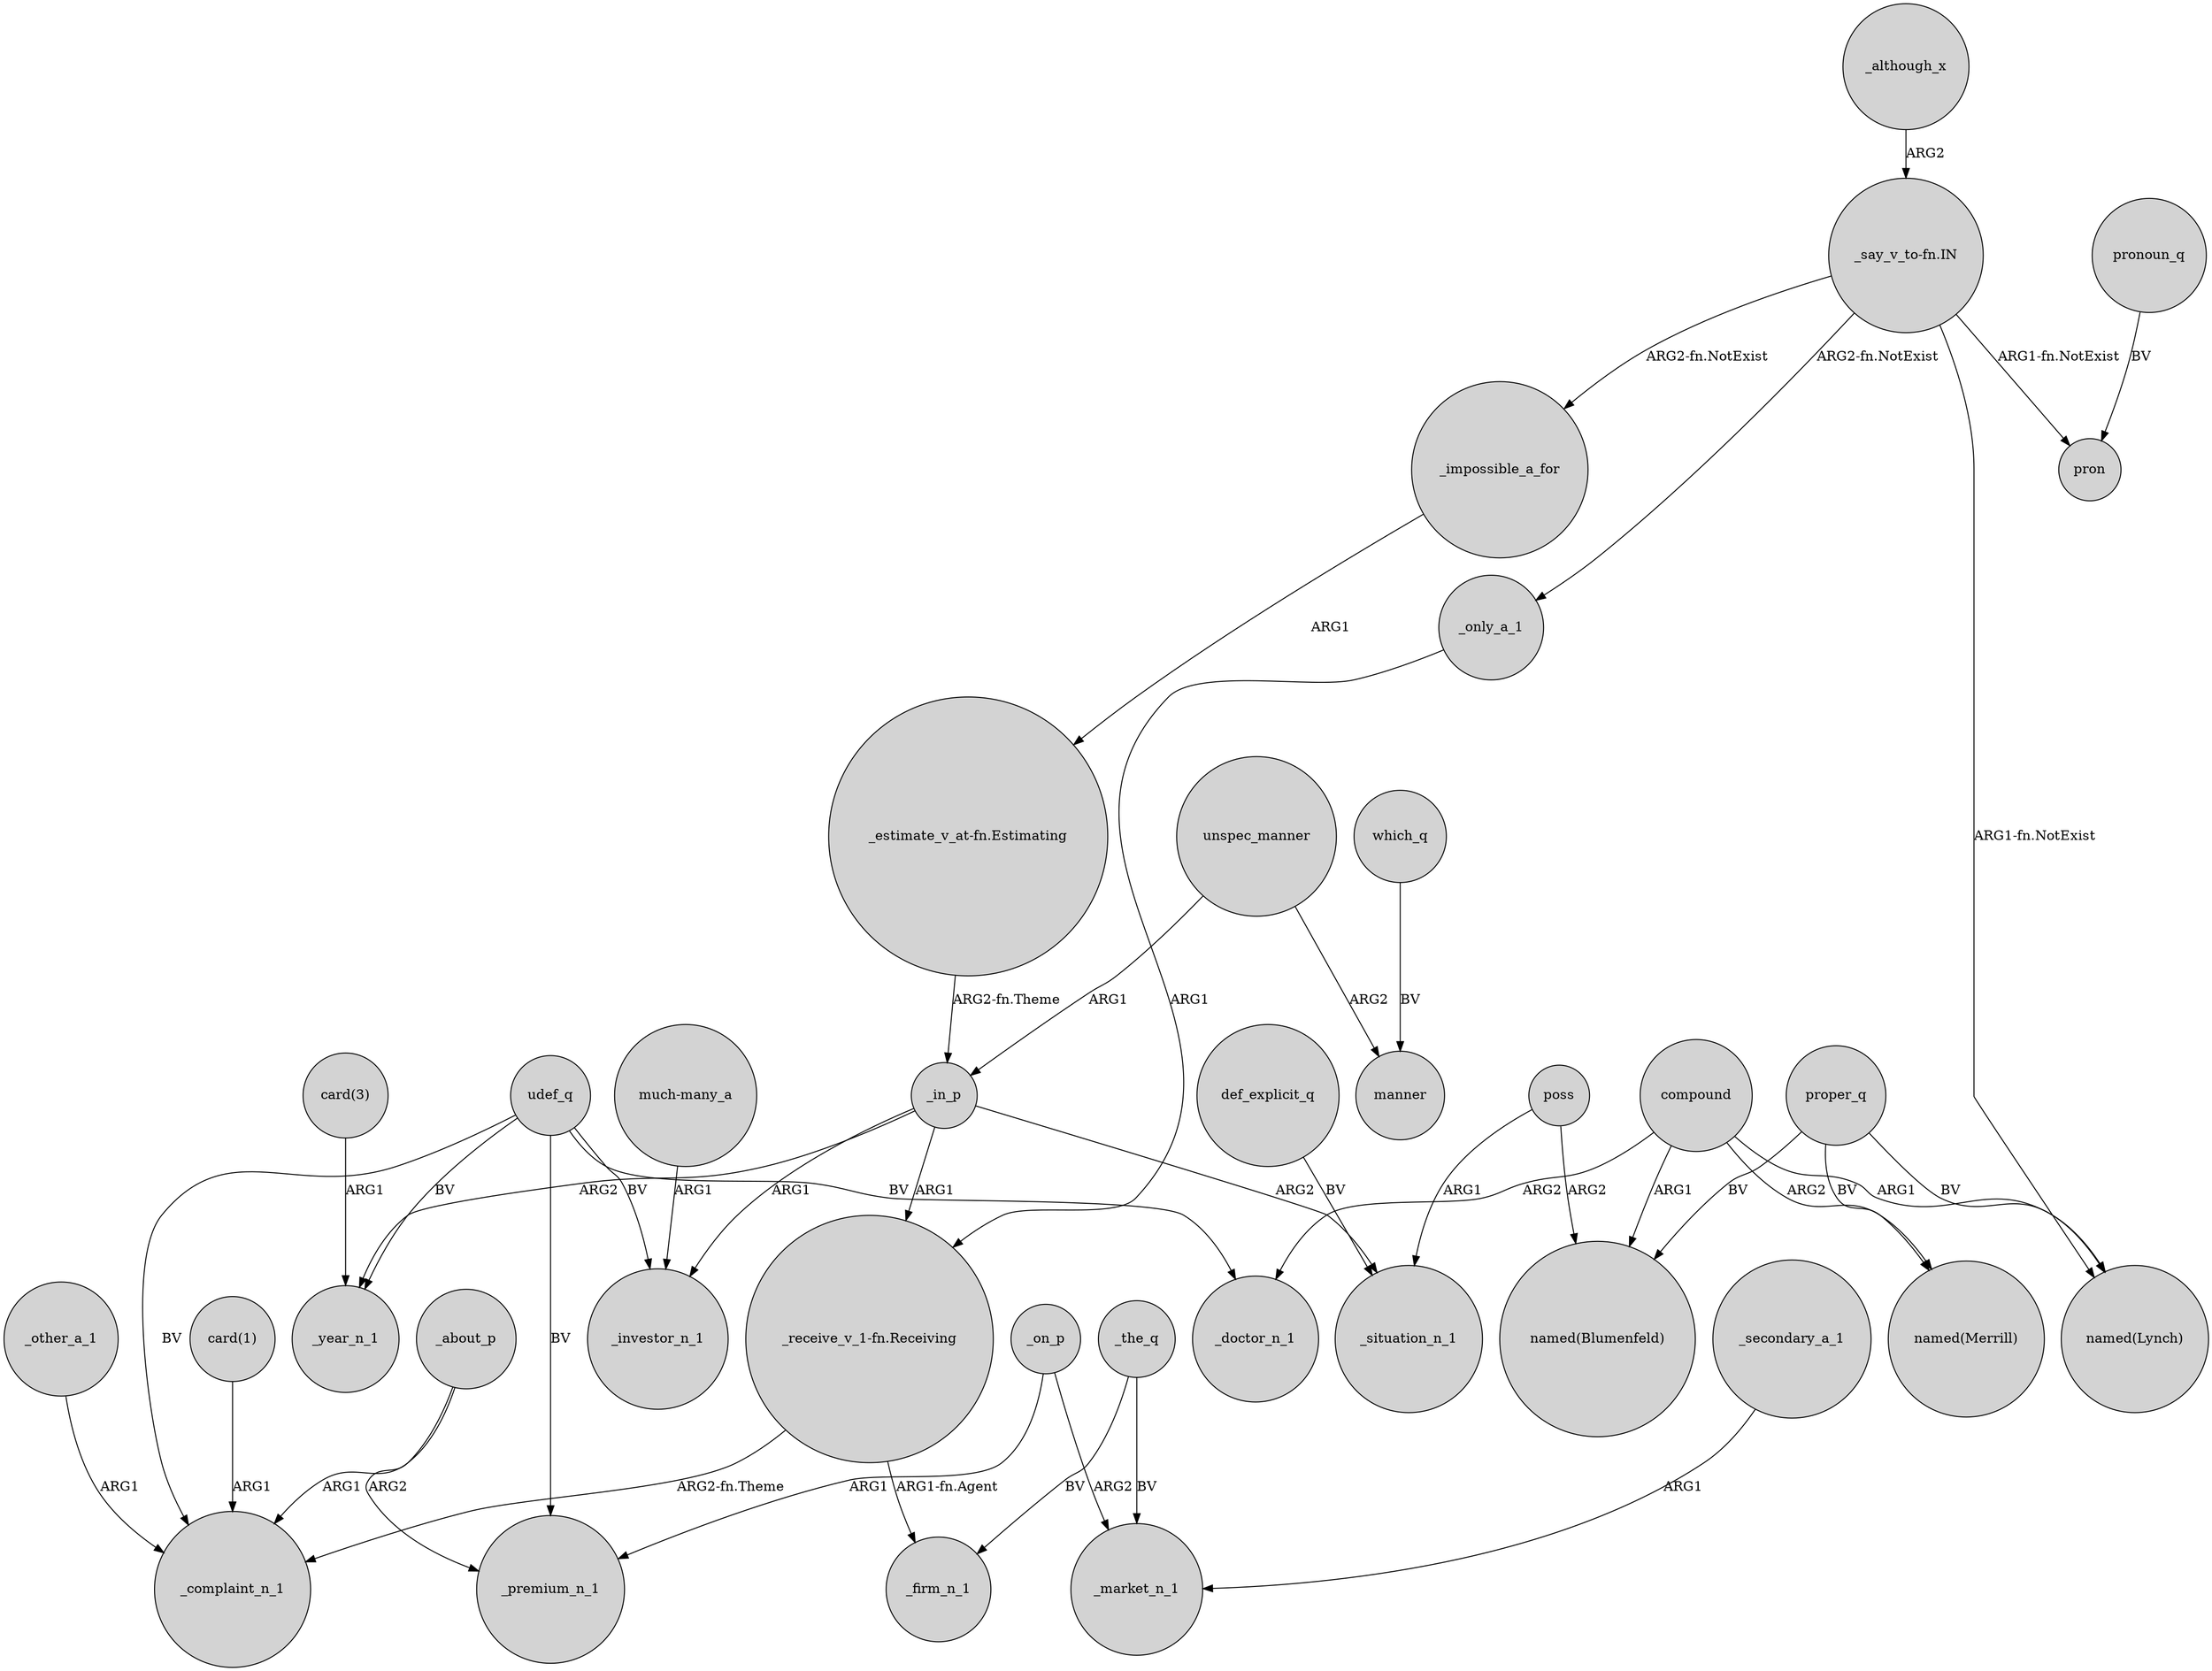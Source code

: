 digraph {
	node [shape=circle style=filled]
	udef_q -> _complaint_n_1 [label=BV]
	_in_p -> _situation_n_1 [label=ARG2]
	compound -> "named(Lynch)" [label=ARG1]
	_in_p -> _investor_n_1 [label=ARG1]
	compound -> _doctor_n_1 [label=ARG2]
	udef_q -> _premium_n_1 [label=BV]
	_in_p -> _year_n_1 [label=ARG2]
	_only_a_1 -> "_receive_v_1-fn.Receiving" [label=ARG1]
	unspec_manner -> _in_p [label=ARG1]
	udef_q -> _investor_n_1 [label=BV]
	"much-many_a" -> _investor_n_1 [label=ARG1]
	_impossible_a_for -> "_estimate_v_at-fn.Estimating" [label=ARG1]
	proper_q -> "named(Lynch)" [label=BV]
	poss -> _situation_n_1 [label=ARG1]
	"_say_v_to-fn.IN" -> pron [label="ARG1-fn.NotExist"]
	_on_p -> _market_n_1 [label=ARG2]
	"_say_v_to-fn.IN" -> "named(Lynch)" [label="ARG1-fn.NotExist"]
	compound -> "named(Merrill)" [label=ARG2]
	_although_x -> "_say_v_to-fn.IN" [label=ARG2]
	which_q -> manner [label=BV]
	udef_q -> _doctor_n_1 [label=BV]
	_about_p -> _premium_n_1 [label=ARG2]
	_about_p -> _complaint_n_1 [label=ARG1]
	proper_q -> "named(Blumenfeld)" [label=BV]
	pronoun_q -> pron [label=BV]
	compound -> "named(Blumenfeld)" [label=ARG1]
	"_receive_v_1-fn.Receiving" -> _firm_n_1 [label="ARG1-fn.Agent"]
	_secondary_a_1 -> _market_n_1 [label=ARG1]
	poss -> "named(Blumenfeld)" [label=ARG2]
	"_say_v_to-fn.IN" -> _impossible_a_for [label="ARG2-fn.NotExist"]
	"card(1)" -> _complaint_n_1 [label=ARG1]
	_other_a_1 -> _complaint_n_1 [label=ARG1]
	def_explicit_q -> _situation_n_1 [label=BV]
	"card(3)" -> _year_n_1 [label=ARG1]
	_in_p -> "_receive_v_1-fn.Receiving" [label=ARG1]
	_the_q -> _firm_n_1 [label=BV]
	udef_q -> _year_n_1 [label=BV]
	proper_q -> "named(Merrill)" [label=BV]
	"_say_v_to-fn.IN" -> _only_a_1 [label="ARG2-fn.NotExist"]
	_the_q -> _market_n_1 [label=BV]
	"_estimate_v_at-fn.Estimating" -> _in_p [label="ARG2-fn.Theme"]
	unspec_manner -> manner [label=ARG2]
	"_receive_v_1-fn.Receiving" -> _complaint_n_1 [label="ARG2-fn.Theme"]
	_on_p -> _premium_n_1 [label=ARG1]
}
